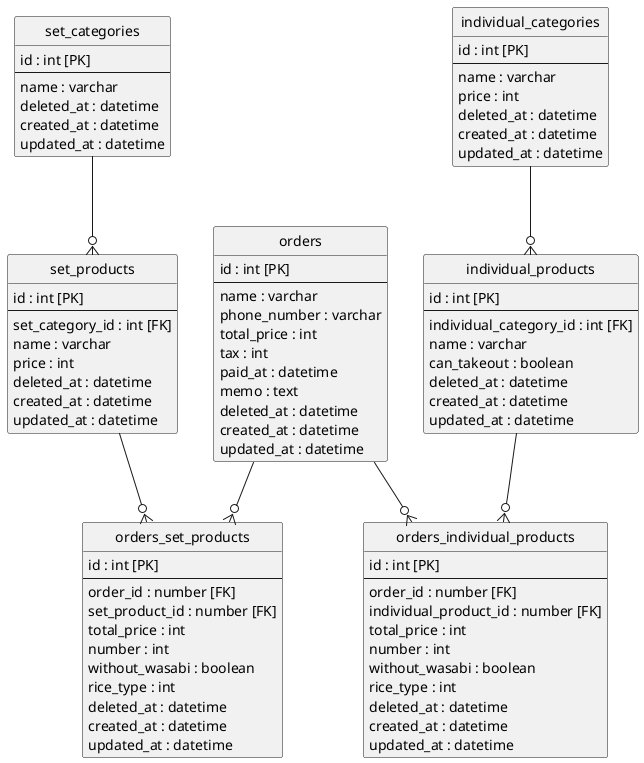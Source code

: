 ' 追加課題 --- 注文ごとに特記事項をメモできるようにして欲しい
@startuml sushi

hide circle

entity "set_categories" as SC {
  id : int [PK]
  --
  name : varchar
  deleted_at : datetime
  created_at : datetime
  updated_at : datetime
}

entity "set_products" as SP {
  id : int [PK]
  --
  set_category_id : int [FK]
  name : varchar
  price : int
  deleted_at : datetime
  created_at : datetime
  updated_at : datetime
}

entity "individual_categories" as IC {
  id : int [PK]
  --
  name : varchar
  price : int
  deleted_at : datetime
  created_at : datetime
  updated_at : datetime
}

entity "individual_products" as IP {
  id : int [PK]
  --
  individual_category_id : int [FK]
  name : varchar
  can_takeout : boolean
  deleted_at : datetime
  created_at : datetime
  updated_at : datetime
}

entity "orders" as O {
  id : int [PK]
  --
  name : varchar
  phone_number : varchar
  total_price : int
  tax : int
  paid_at : datetime
  ' ========== 追記 ==========
  memo : text
  deleted_at : datetime
  created_at : datetime
  updated_at : datetime
}

entity "orders_set_products" as OSP {
  id : int [PK]
  --
  order_id : number [FK]
  set_product_id : number [FK]
  total_price : int
  number : int
  without_wasabi : boolean
  rice_type : int
  deleted_at : datetime
  created_at : datetime
  updated_at : datetime
}

entity "orders_individual_products" as OIP {
  id : int [PK]
  --
  order_id : number [FK]
  individual_product_id : number [FK]
  total_price : int
  number : int
  without_wasabi : boolean
  rice_type : int
  deleted_at : datetime
  created_at : datetime
  updated_at : datetime
}

SC --o{ SP
IC --o{ IP
O --o{ OSP
O --o{ OIP
SP --o{ OSP
IP --o{ OIP

@enduml